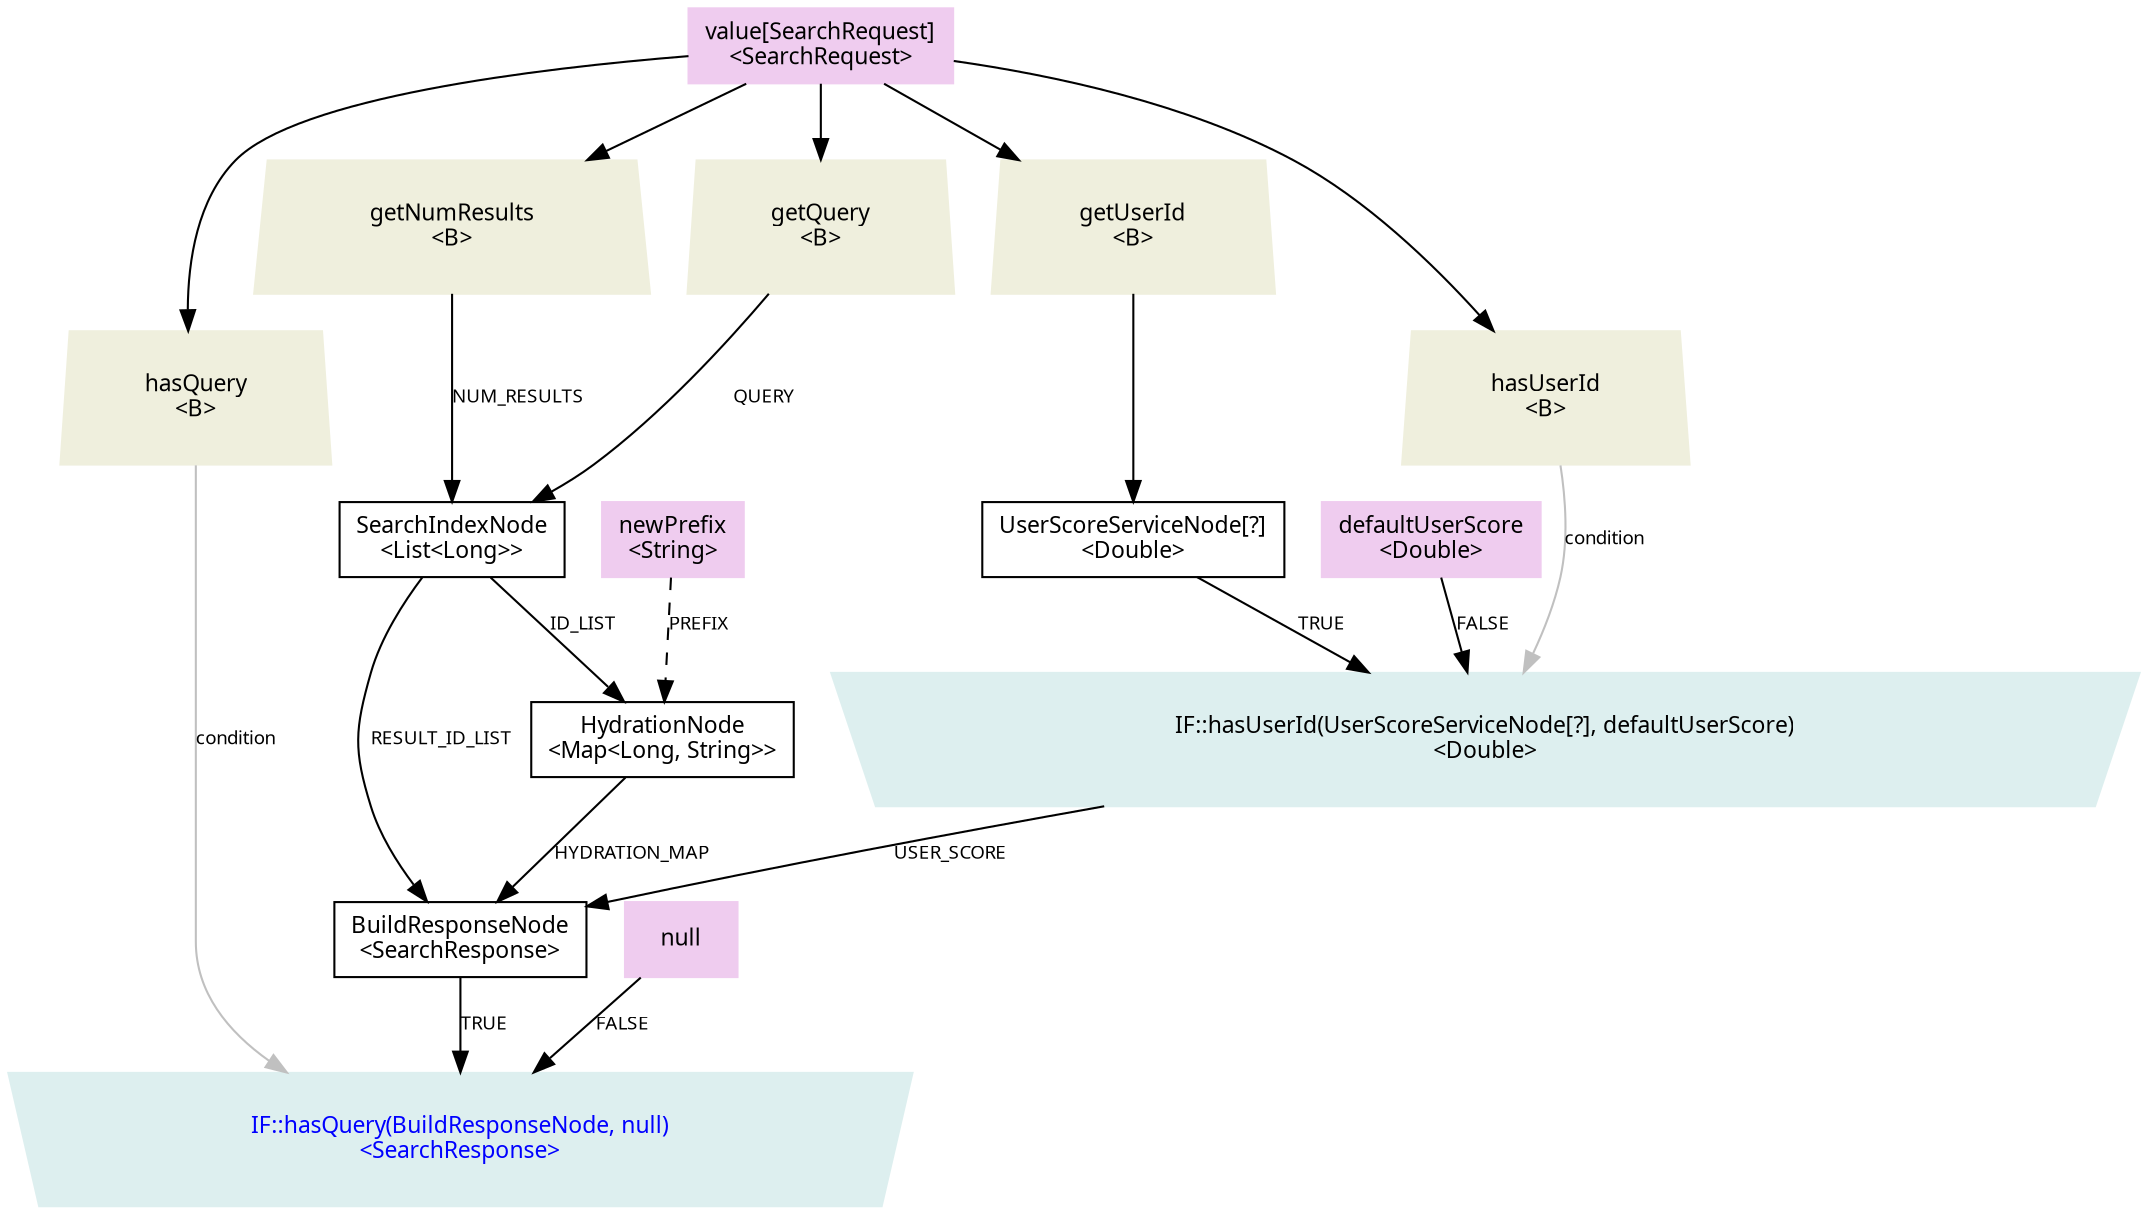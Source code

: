 digraph G {
  rankdir=TB;
  node [shape=box fontname="menlo" fontsize=11];
  edge [fontname="menlo" fontsize=9];
  n0 [label="IF::hasQuery(BuildResponseNode, null)\n<SearchResponse>" style=filled,color="#ddefef",shape=polygon,sides=4,distortion=.05,fontcolor=blue];
  n1 [label="hasQuery\n<B>" style=filled,color="#efefdd",shape=polygon,sides=4,distortion=-.05];
  n2 [label="value[SearchRequest]\n<SearchRequest>" style=filled,color="#efccef",shape=box];
  n3 [label="BuildResponseNode\n<SearchResponse>" shape=box];
  n4 [label="IF::hasUserId(UserScoreServiceNode[?], defaultUserScore)\n<Double>" style=filled,color="#ddefef",shape=polygon,sides=4,distortion=.05];
  n5 [label="hasUserId\n<B>" style=filled,color="#efefdd",shape=polygon,sides=4,distortion=-.05];
  n6 [label="UserScoreServiceNode[?]\n<Double>" shape=box];
  n7 [label="getUserId\n<B>" style=filled,color="#efefdd",shape=polygon,sides=4,distortion=-.05];
  n8 [label="defaultUserScore\n<Double>" style=filled,color="#efccef",shape=box];
  n9 [label="SearchIndexNode\n<List<Long>>" shape=box];
  n10 [label="getQuery\n<B>" style=filled,color="#efefdd",shape=polygon,sides=4,distortion=-.05];
  n11 [label="getNumResults\n<B>" style=filled,color="#efefdd",shape=polygon,sides=4,distortion=-.05];
  n12 [label="HydrationNode\n<Map<Long, String>>" shape=box];
  n13 [label="newPrefix\n<String>" style=filled,color="#efccef",shape=box];
  n14 [label="null" style=filled,color="#efccef",shape=box];

  n1 -> n0 [style=solid label="condition" color="grey"];
  n3 -> n0 [style=solid label="TRUE" color="black"];
  n14 -> n0 [style=solid label="FALSE" color="black"];
  n2 -> n1 [style=solid label="" color="black"];
  n12 -> n3 [style=solid label="HYDRATION_MAP" color="black"];
  n9 -> n3 [style=solid label="RESULT_ID_LIST" color="black"];
  n4 -> n3 [style=solid label="USER_SCORE" color="black"];
  n5 -> n4 [style=solid label="condition" color="grey"];
  n6 -> n4 [style=solid label="TRUE" color="black"];
  n8 -> n4 [style=solid label="FALSE" color="black"];
  n2 -> n5 [style=solid label="" color="black"];
  n7 -> n6 [style=solid label="" color="black"];
  n2 -> n7 [style=solid label="" color="black"];
  n11 -> n9 [style=solid label="NUM_RESULTS" color="black"];
  n10 -> n9 [style=solid label="QUERY" color="black"];
  n2 -> n10 [style=solid label="" color="black"];
  n13 -> n12 [style=dashed label="PREFIX" color="black"];
  n9 -> n12 [style=solid label="ID_LIST" color="black"];
  n2 -> n11 [style=solid label="" color="black"];
}
